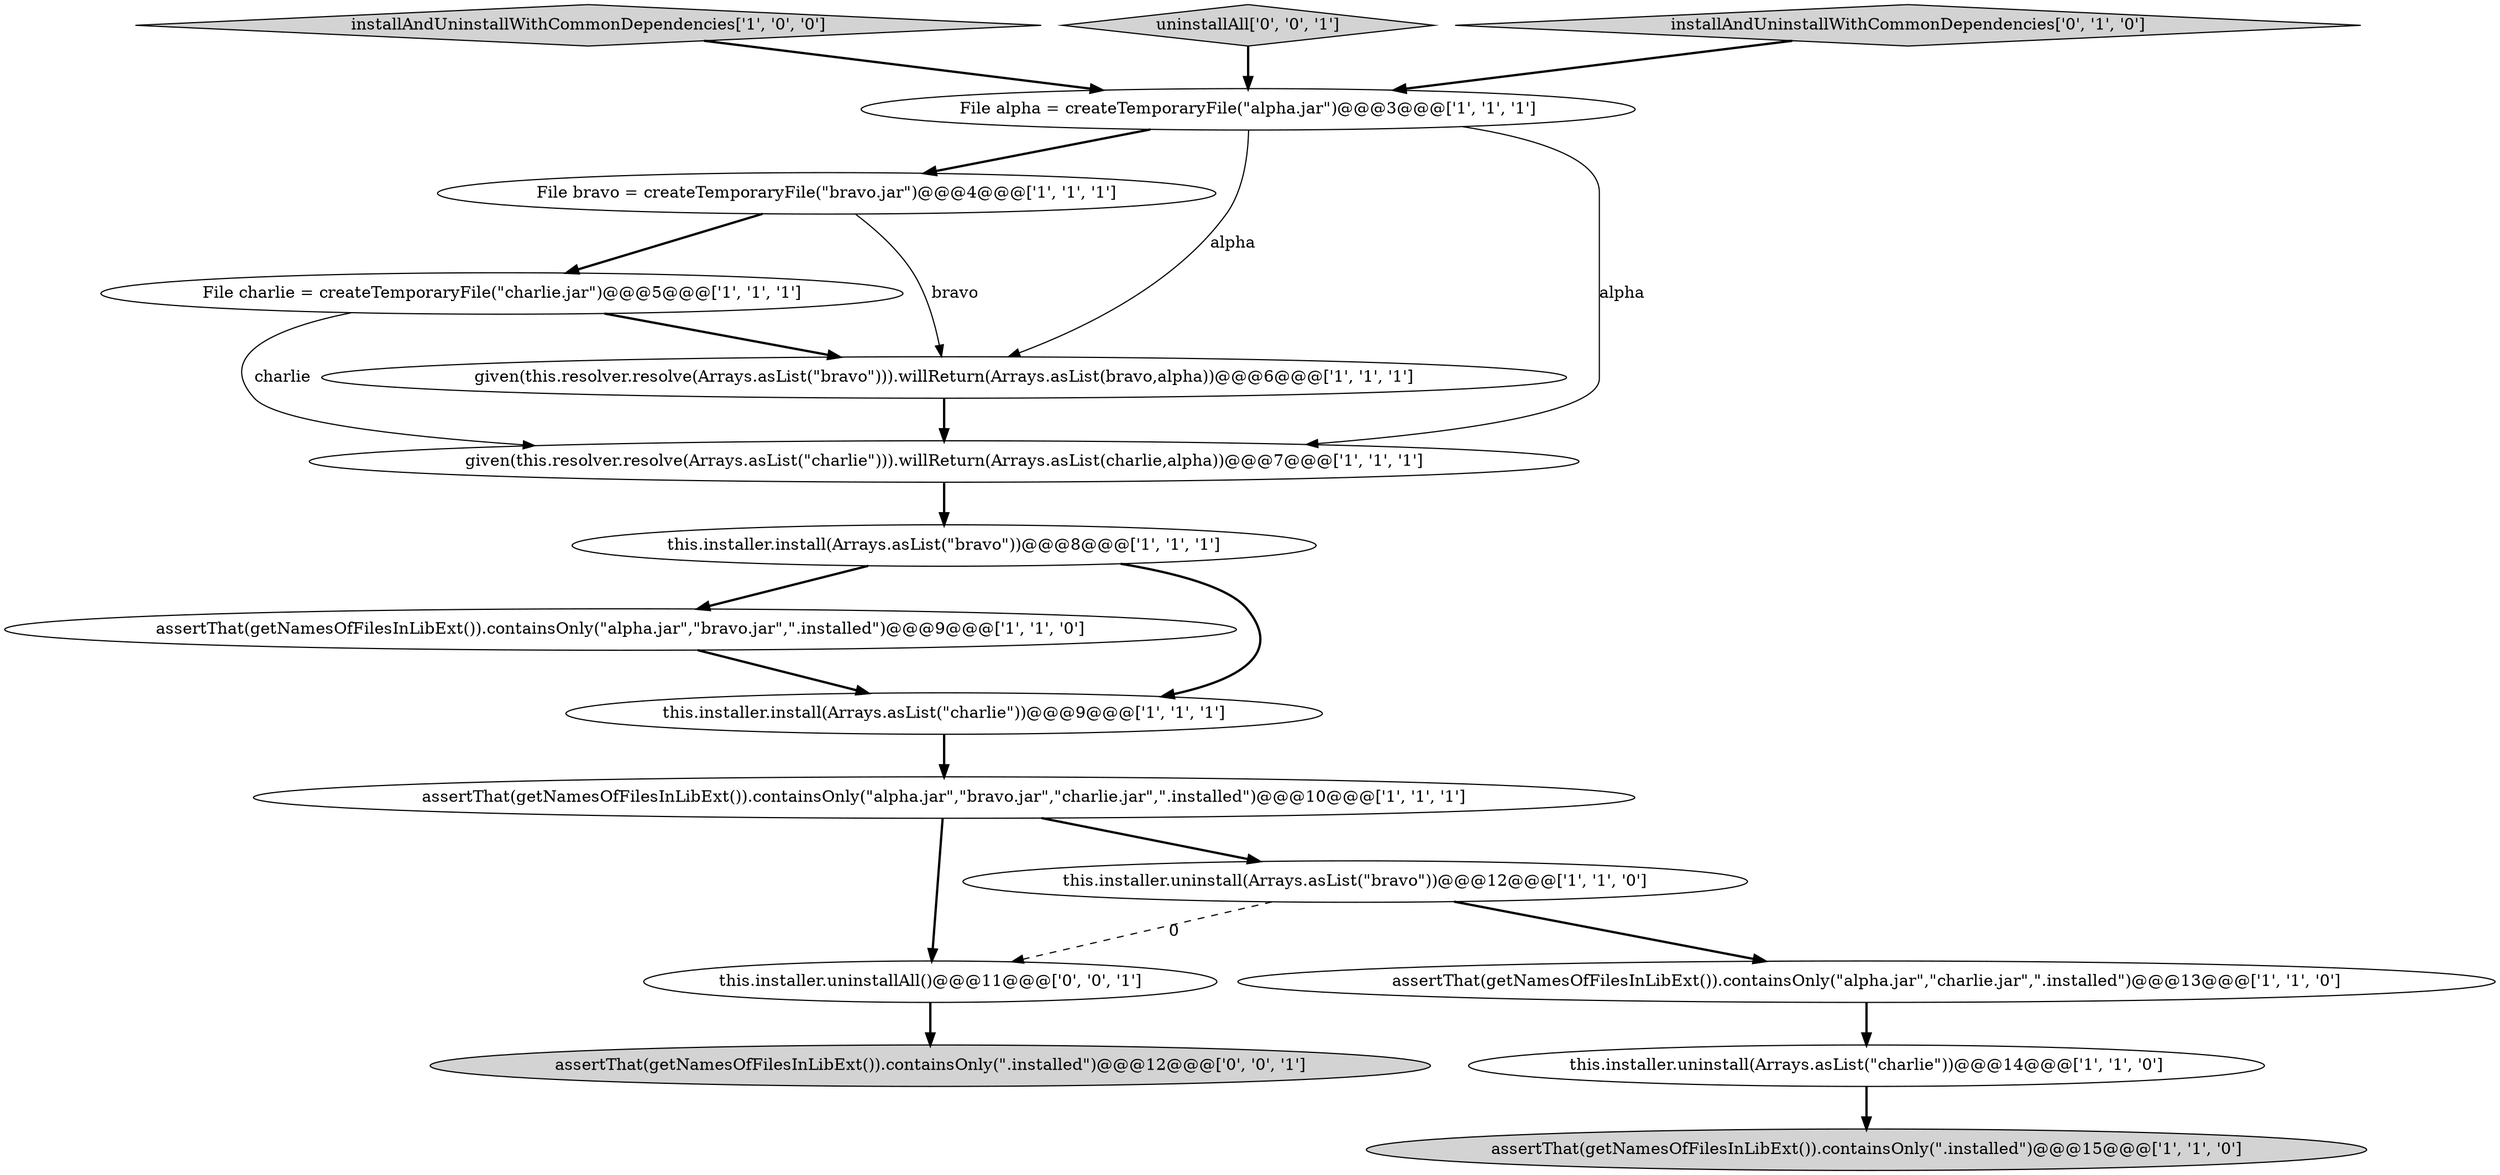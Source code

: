 digraph {
7 [style = filled, label = "File charlie = createTemporaryFile(\"charlie.jar\")@@@5@@@['1', '1', '1']", fillcolor = white, shape = ellipse image = "AAA0AAABBB1BBB"];
17 [style = filled, label = "assertThat(getNamesOfFilesInLibExt()).containsOnly(\".installed\")@@@12@@@['0', '0', '1']", fillcolor = lightgray, shape = ellipse image = "AAA0AAABBB3BBB"];
11 [style = filled, label = "this.installer.install(Arrays.asList(\"charlie\"))@@@9@@@['1', '1', '1']", fillcolor = white, shape = ellipse image = "AAA0AAABBB1BBB"];
4 [style = filled, label = "given(this.resolver.resolve(Arrays.asList(\"bravo\"))).willReturn(Arrays.asList(bravo,alpha))@@@6@@@['1', '1', '1']", fillcolor = white, shape = ellipse image = "AAA0AAABBB1BBB"];
13 [style = filled, label = "assertThat(getNamesOfFilesInLibExt()).containsOnly(\"alpha.jar\",\"bravo.jar\",\"charlie.jar\",\".installed\")@@@10@@@['1', '1', '1']", fillcolor = white, shape = ellipse image = "AAA0AAABBB1BBB"];
5 [style = filled, label = "installAndUninstallWithCommonDependencies['1', '0', '0']", fillcolor = lightgray, shape = diamond image = "AAA0AAABBB1BBB"];
15 [style = filled, label = "uninstallAll['0', '0', '1']", fillcolor = lightgray, shape = diamond image = "AAA0AAABBB3BBB"];
8 [style = filled, label = "given(this.resolver.resolve(Arrays.asList(\"charlie\"))).willReturn(Arrays.asList(charlie,alpha))@@@7@@@['1', '1', '1']", fillcolor = white, shape = ellipse image = "AAA0AAABBB1BBB"];
0 [style = filled, label = "assertThat(getNamesOfFilesInLibExt()).containsOnly(\"alpha.jar\",\"bravo.jar\",\".installed\")@@@9@@@['1', '1', '0']", fillcolor = white, shape = ellipse image = "AAA0AAABBB1BBB"];
12 [style = filled, label = "File bravo = createTemporaryFile(\"bravo.jar\")@@@4@@@['1', '1', '1']", fillcolor = white, shape = ellipse image = "AAA0AAABBB1BBB"];
14 [style = filled, label = "installAndUninstallWithCommonDependencies['0', '1', '0']", fillcolor = lightgray, shape = diamond image = "AAA0AAABBB2BBB"];
1 [style = filled, label = "assertThat(getNamesOfFilesInLibExt()).containsOnly(\".installed\")@@@15@@@['1', '1', '0']", fillcolor = lightgray, shape = ellipse image = "AAA0AAABBB1BBB"];
3 [style = filled, label = "this.installer.uninstall(Arrays.asList(\"charlie\"))@@@14@@@['1', '1', '0']", fillcolor = white, shape = ellipse image = "AAA0AAABBB1BBB"];
2 [style = filled, label = "this.installer.install(Arrays.asList(\"bravo\"))@@@8@@@['1', '1', '1']", fillcolor = white, shape = ellipse image = "AAA0AAABBB1BBB"];
16 [style = filled, label = "this.installer.uninstallAll()@@@11@@@['0', '0', '1']", fillcolor = white, shape = ellipse image = "AAA0AAABBB3BBB"];
6 [style = filled, label = "File alpha = createTemporaryFile(\"alpha.jar\")@@@3@@@['1', '1', '1']", fillcolor = white, shape = ellipse image = "AAA0AAABBB1BBB"];
10 [style = filled, label = "this.installer.uninstall(Arrays.asList(\"bravo\"))@@@12@@@['1', '1', '0']", fillcolor = white, shape = ellipse image = "AAA0AAABBB1BBB"];
9 [style = filled, label = "assertThat(getNamesOfFilesInLibExt()).containsOnly(\"alpha.jar\",\"charlie.jar\",\".installed\")@@@13@@@['1', '1', '0']", fillcolor = white, shape = ellipse image = "AAA0AAABBB1BBB"];
13->10 [style = bold, label=""];
3->1 [style = bold, label=""];
6->8 [style = solid, label="alpha"];
12->4 [style = solid, label="bravo"];
0->11 [style = bold, label=""];
15->6 [style = bold, label=""];
7->8 [style = solid, label="charlie"];
7->4 [style = bold, label=""];
16->17 [style = bold, label=""];
13->16 [style = bold, label=""];
12->7 [style = bold, label=""];
2->0 [style = bold, label=""];
6->4 [style = solid, label="alpha"];
5->6 [style = bold, label=""];
8->2 [style = bold, label=""];
11->13 [style = bold, label=""];
9->3 [style = bold, label=""];
4->8 [style = bold, label=""];
10->9 [style = bold, label=""];
10->16 [style = dashed, label="0"];
14->6 [style = bold, label=""];
2->11 [style = bold, label=""];
6->12 [style = bold, label=""];
}
